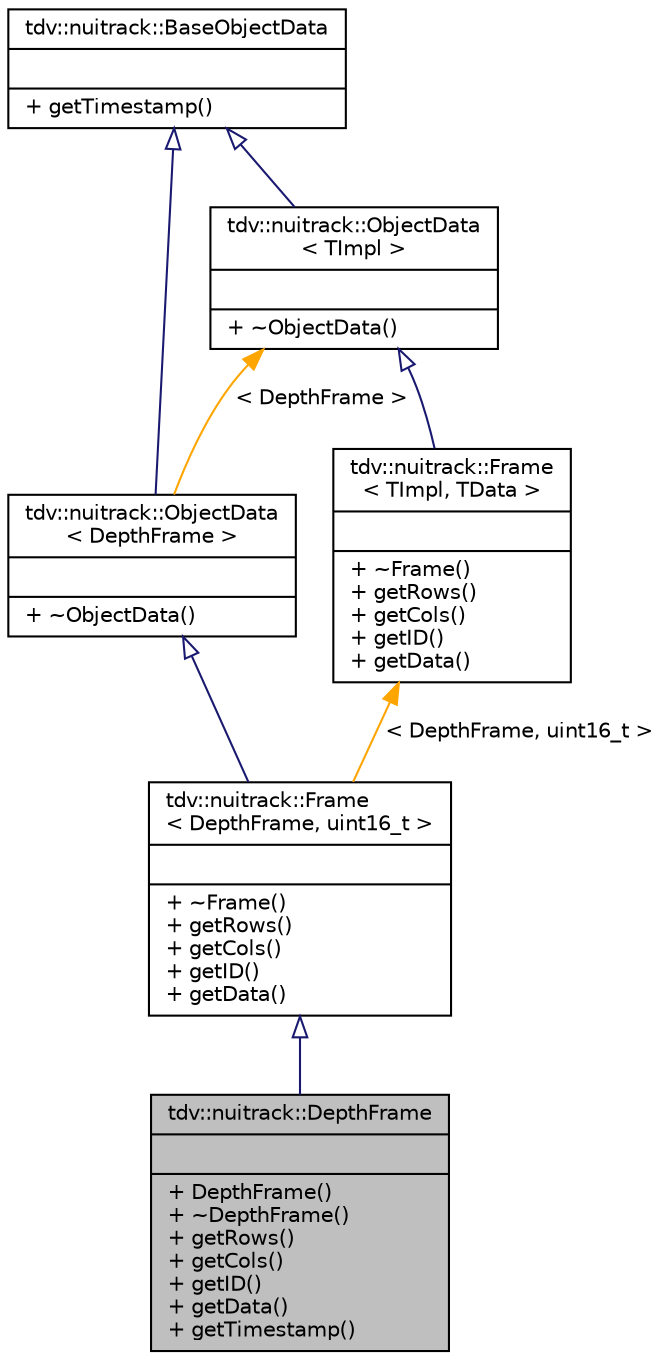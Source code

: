 digraph "tdv::nuitrack::DepthFrame"
{
  edge [fontname="Helvetica",fontsize="10",labelfontname="Helvetica",labelfontsize="10"];
  node [fontname="Helvetica",fontsize="10",shape=record];
  Node1 [label="{tdv::nuitrack::DepthFrame\n||+ DepthFrame()\l+ ~DepthFrame()\l+ getRows()\l+ getCols()\l+ getID()\l+ getData()\l+ getTimestamp()\l}",height=0.2,width=0.4,color="black", fillcolor="grey75", style="filled" fontcolor="black"];
  Node2 -> Node1 [dir="back",color="midnightblue",fontsize="10",style="solid",arrowtail="onormal",fontname="Helvetica"];
  Node2 [label="{tdv::nuitrack::Frame\l\< DepthFrame, uint16_t \>\n||+ ~Frame()\l+ getRows()\l+ getCols()\l+ getID()\l+ getData()\l}",height=0.2,width=0.4,color="black", fillcolor="white", style="filled",URL="$classtdv_1_1nuitrack_1_1Frame.html"];
  Node3 -> Node2 [dir="back",color="midnightblue",fontsize="10",style="solid",arrowtail="onormal",fontname="Helvetica"];
  Node3 [label="{tdv::nuitrack::ObjectData\l\< DepthFrame \>\n||+ ~ObjectData()\l}",height=0.2,width=0.4,color="black", fillcolor="white", style="filled",URL="$classtdv_1_1nuitrack_1_1ObjectData.html"];
  Node4 -> Node3 [dir="back",color="midnightblue",fontsize="10",style="solid",arrowtail="onormal",fontname="Helvetica"];
  Node4 [label="{tdv::nuitrack::BaseObjectData\n||+ getTimestamp()\l}",height=0.2,width=0.4,color="black", fillcolor="white", style="filled",URL="$classtdv_1_1nuitrack_1_1BaseObjectData.html",tooltip="Generalized class for data with a timestamp. "];
  Node5 -> Node3 [dir="back",color="orange",fontsize="10",style="solid",label=" \< DepthFrame \>" ,fontname="Helvetica"];
  Node5 [label="{tdv::nuitrack::ObjectData\l\< TImpl \>\n||+ ~ObjectData()\l}",height=0.2,width=0.4,color="black", fillcolor="white", style="filled",URL="$classtdv_1_1nuitrack_1_1ObjectData.html",tooltip="Generalized template for data with a timestamp. "];
  Node4 -> Node5 [dir="back",color="midnightblue",fontsize="10",style="solid",arrowtail="onormal",fontname="Helvetica"];
  Node6 -> Node2 [dir="back",color="orange",fontsize="10",style="solid",label=" \< DepthFrame, uint16_t \>" ,fontname="Helvetica"];
  Node6 [label="{tdv::nuitrack::Frame\l\< TImpl, TData \>\n||+ ~Frame()\l+ getRows()\l+ getCols()\l+ getID()\l+ getData()\l}",height=0.2,width=0.4,color="black", fillcolor="white", style="filled",URL="$classtdv_1_1nuitrack_1_1Frame.html",tooltip="Represents a generalized frame. "];
  Node5 -> Node6 [dir="back",color="midnightblue",fontsize="10",style="solid",arrowtail="onormal",fontname="Helvetica"];
}
